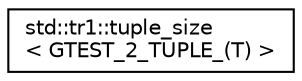 digraph "クラス階層図"
{
  edge [fontname="Helvetica",fontsize="10",labelfontname="Helvetica",labelfontsize="10"];
  node [fontname="Helvetica",fontsize="10",shape=record];
  rankdir="LR";
  Node0 [label="std::tr1::tuple_size\l\< GTEST_2_TUPLE_(T) \>",height=0.2,width=0.4,color="black", fillcolor="white", style="filled",URL="$d0/d3e/structstd_1_1tr1_1_1tuple__size_3_01_g_t_e_s_t__2___t_u_p_l_e___07_t_08_01_4.html"];
}
